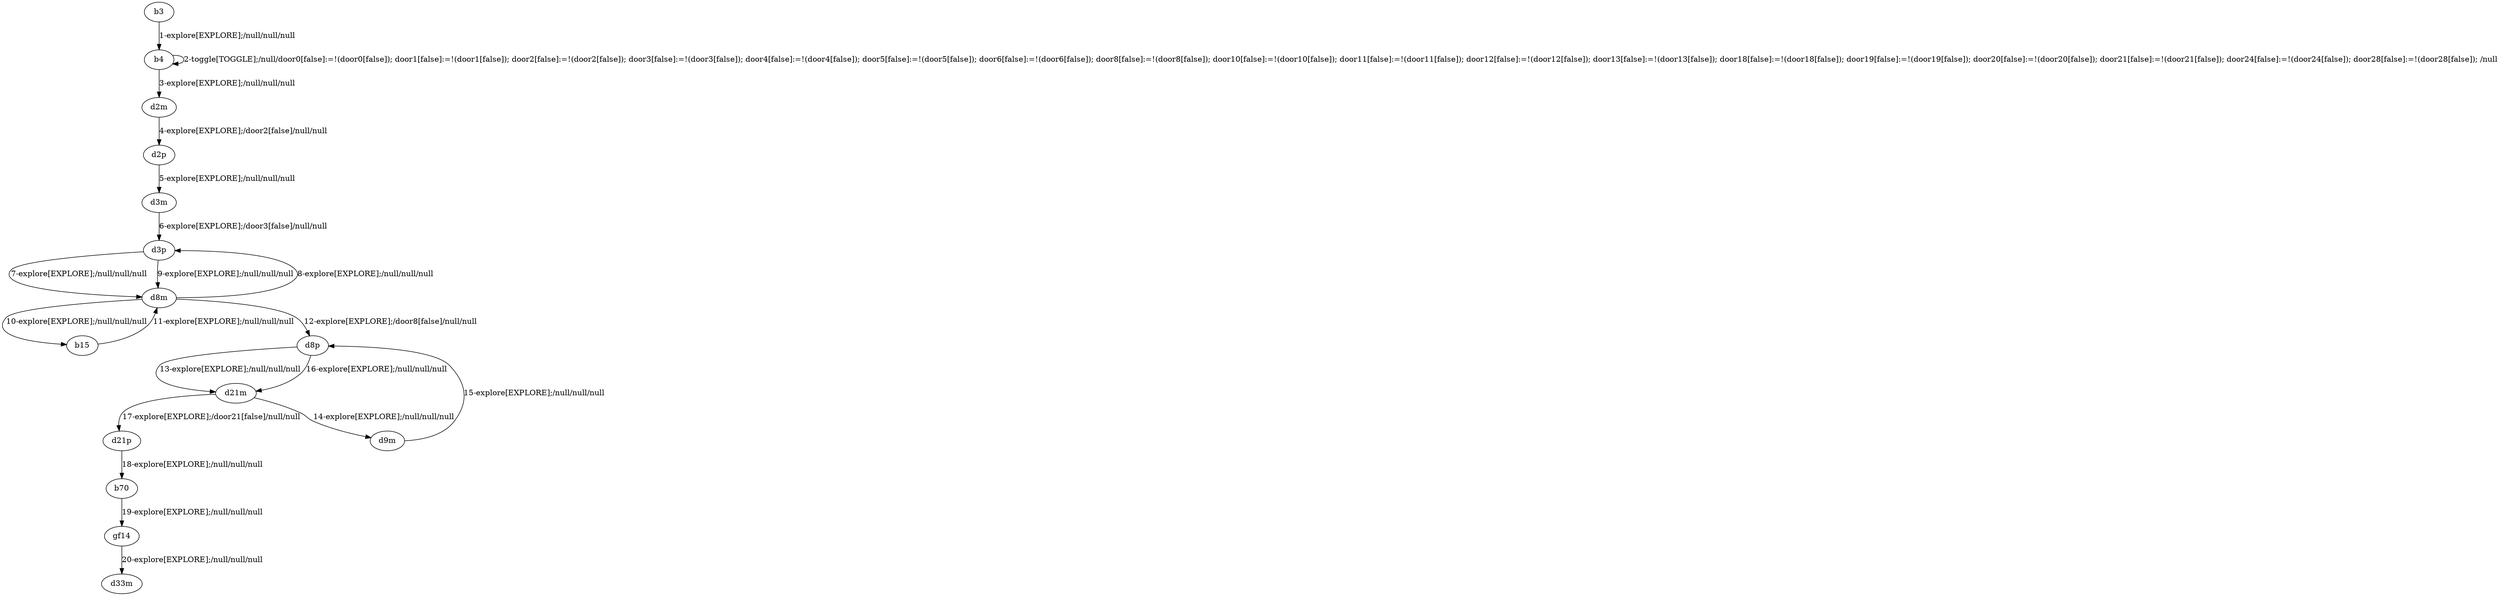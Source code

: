 # Total number of goals covered by this test: 1
# d8m --> b15

digraph g {
"b3" -> "b4" [label = "1-explore[EXPLORE];/null/null/null"];
"b4" -> "b4" [label = "2-toggle[TOGGLE];/null/door0[false]:=!(door0[false]); door1[false]:=!(door1[false]); door2[false]:=!(door2[false]); door3[false]:=!(door3[false]); door4[false]:=!(door4[false]); door5[false]:=!(door5[false]); door6[false]:=!(door6[false]); door8[false]:=!(door8[false]); door10[false]:=!(door10[false]); door11[false]:=!(door11[false]); door12[false]:=!(door12[false]); door13[false]:=!(door13[false]); door18[false]:=!(door18[false]); door19[false]:=!(door19[false]); door20[false]:=!(door20[false]); door21[false]:=!(door21[false]); door24[false]:=!(door24[false]); door28[false]:=!(door28[false]); /null"];
"b4" -> "d2m" [label = "3-explore[EXPLORE];/null/null/null"];
"d2m" -> "d2p" [label = "4-explore[EXPLORE];/door2[false]/null/null"];
"d2p" -> "d3m" [label = "5-explore[EXPLORE];/null/null/null"];
"d3m" -> "d3p" [label = "6-explore[EXPLORE];/door3[false]/null/null"];
"d3p" -> "d8m" [label = "7-explore[EXPLORE];/null/null/null"];
"d8m" -> "d3p" [label = "8-explore[EXPLORE];/null/null/null"];
"d3p" -> "d8m" [label = "9-explore[EXPLORE];/null/null/null"];
"d8m" -> "b15" [label = "10-explore[EXPLORE];/null/null/null"];
"b15" -> "d8m" [label = "11-explore[EXPLORE];/null/null/null"];
"d8m" -> "d8p" [label = "12-explore[EXPLORE];/door8[false]/null/null"];
"d8p" -> "d21m" [label = "13-explore[EXPLORE];/null/null/null"];
"d21m" -> "d9m" [label = "14-explore[EXPLORE];/null/null/null"];
"d9m" -> "d8p" [label = "15-explore[EXPLORE];/null/null/null"];
"d8p" -> "d21m" [label = "16-explore[EXPLORE];/null/null/null"];
"d21m" -> "d21p" [label = "17-explore[EXPLORE];/door21[false]/null/null"];
"d21p" -> "b70" [label = "18-explore[EXPLORE];/null/null/null"];
"b70" -> "gf14" [label = "19-explore[EXPLORE];/null/null/null"];
"gf14" -> "d33m" [label = "20-explore[EXPLORE];/null/null/null"];
}